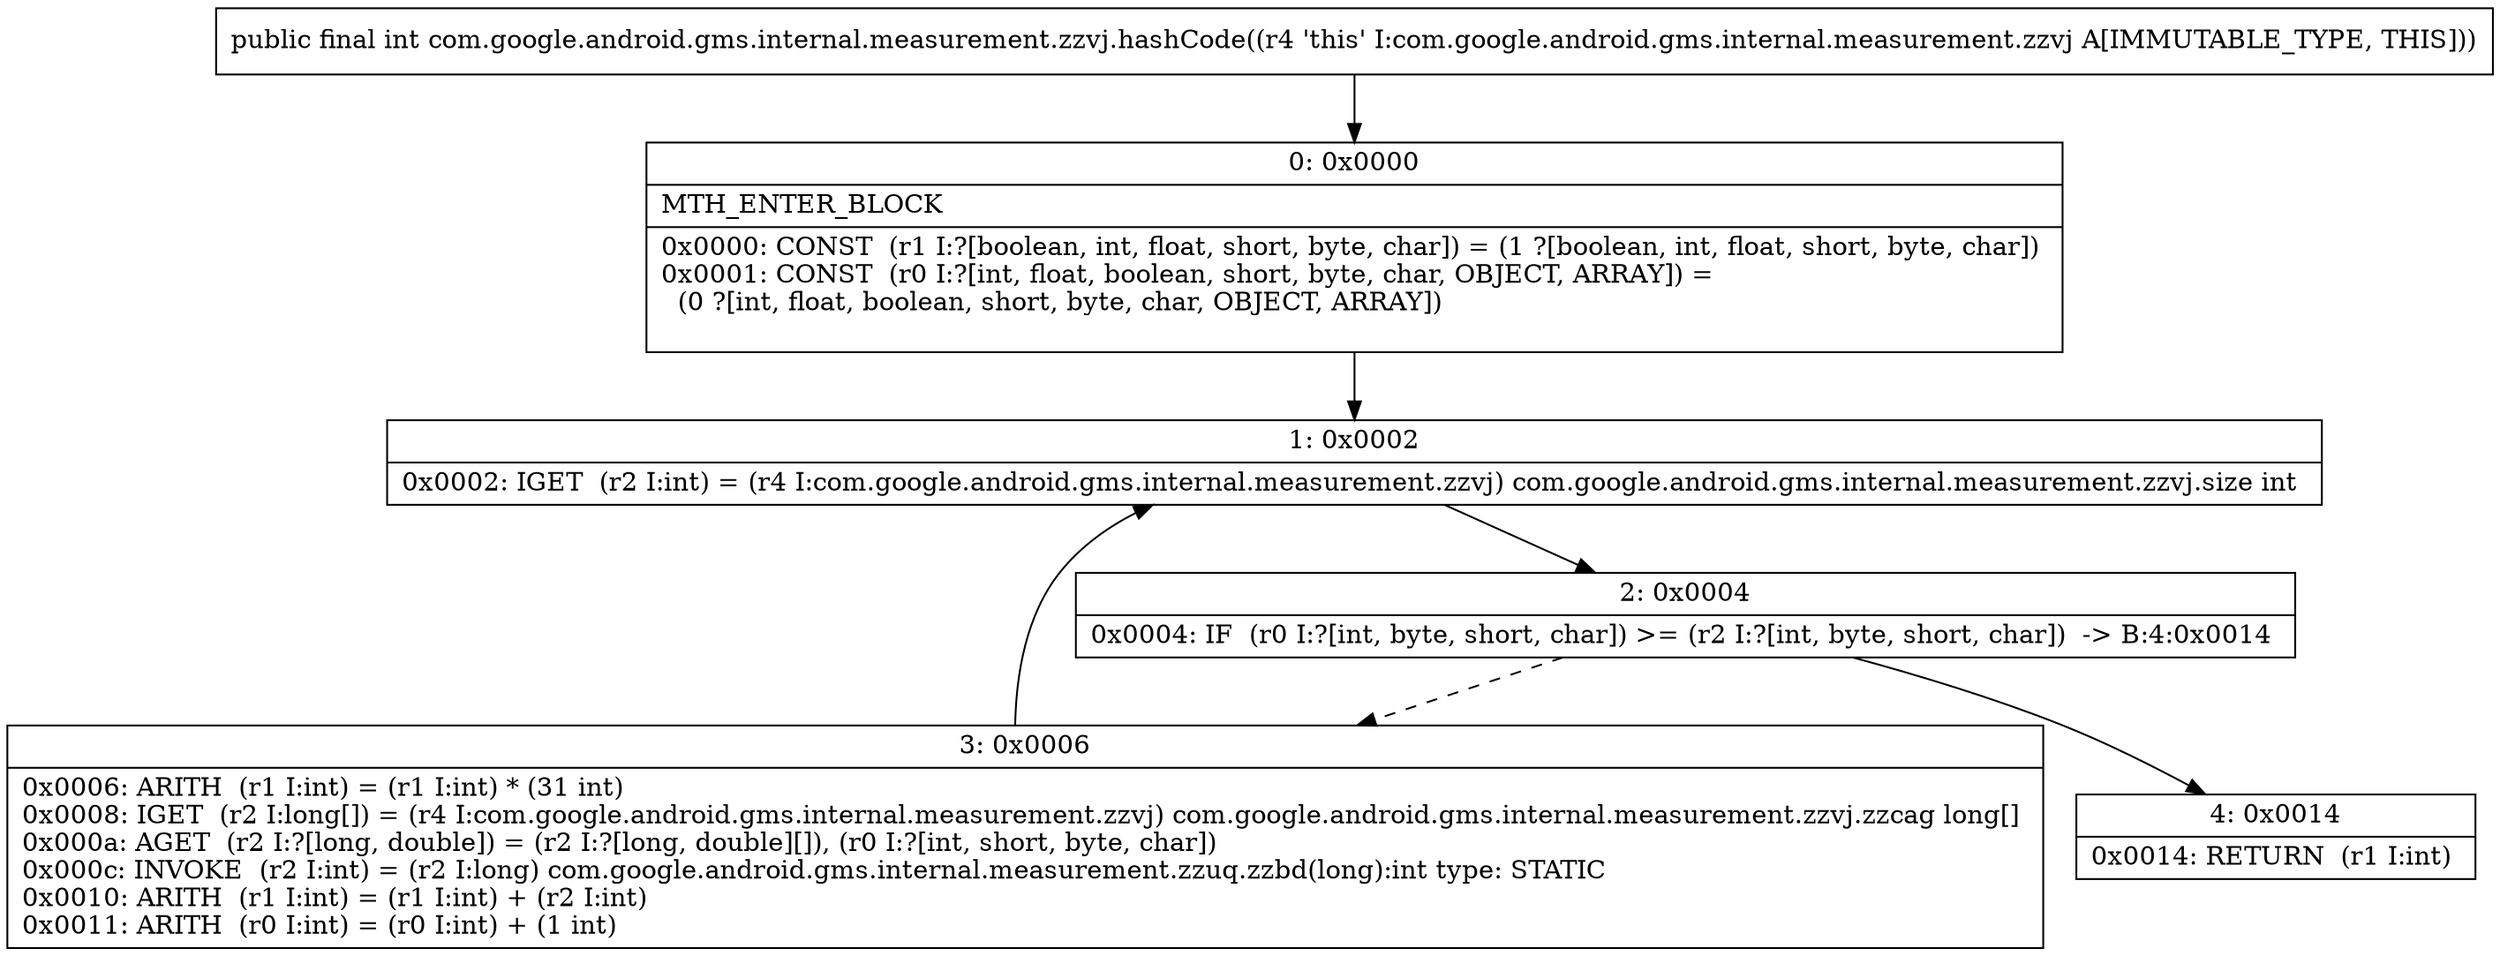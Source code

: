 digraph "CFG forcom.google.android.gms.internal.measurement.zzvj.hashCode()I" {
Node_0 [shape=record,label="{0\:\ 0x0000|MTH_ENTER_BLOCK\l|0x0000: CONST  (r1 I:?[boolean, int, float, short, byte, char]) = (1 ?[boolean, int, float, short, byte, char]) \l0x0001: CONST  (r0 I:?[int, float, boolean, short, byte, char, OBJECT, ARRAY]) = \l  (0 ?[int, float, boolean, short, byte, char, OBJECT, ARRAY])\l \l}"];
Node_1 [shape=record,label="{1\:\ 0x0002|0x0002: IGET  (r2 I:int) = (r4 I:com.google.android.gms.internal.measurement.zzvj) com.google.android.gms.internal.measurement.zzvj.size int \l}"];
Node_2 [shape=record,label="{2\:\ 0x0004|0x0004: IF  (r0 I:?[int, byte, short, char]) \>= (r2 I:?[int, byte, short, char])  \-\> B:4:0x0014 \l}"];
Node_3 [shape=record,label="{3\:\ 0x0006|0x0006: ARITH  (r1 I:int) = (r1 I:int) * (31 int) \l0x0008: IGET  (r2 I:long[]) = (r4 I:com.google.android.gms.internal.measurement.zzvj) com.google.android.gms.internal.measurement.zzvj.zzcag long[] \l0x000a: AGET  (r2 I:?[long, double]) = (r2 I:?[long, double][]), (r0 I:?[int, short, byte, char]) \l0x000c: INVOKE  (r2 I:int) = (r2 I:long) com.google.android.gms.internal.measurement.zzuq.zzbd(long):int type: STATIC \l0x0010: ARITH  (r1 I:int) = (r1 I:int) + (r2 I:int) \l0x0011: ARITH  (r0 I:int) = (r0 I:int) + (1 int) \l}"];
Node_4 [shape=record,label="{4\:\ 0x0014|0x0014: RETURN  (r1 I:int) \l}"];
MethodNode[shape=record,label="{public final int com.google.android.gms.internal.measurement.zzvj.hashCode((r4 'this' I:com.google.android.gms.internal.measurement.zzvj A[IMMUTABLE_TYPE, THIS])) }"];
MethodNode -> Node_0;
Node_0 -> Node_1;
Node_1 -> Node_2;
Node_2 -> Node_3[style=dashed];
Node_2 -> Node_4;
Node_3 -> Node_1;
}

